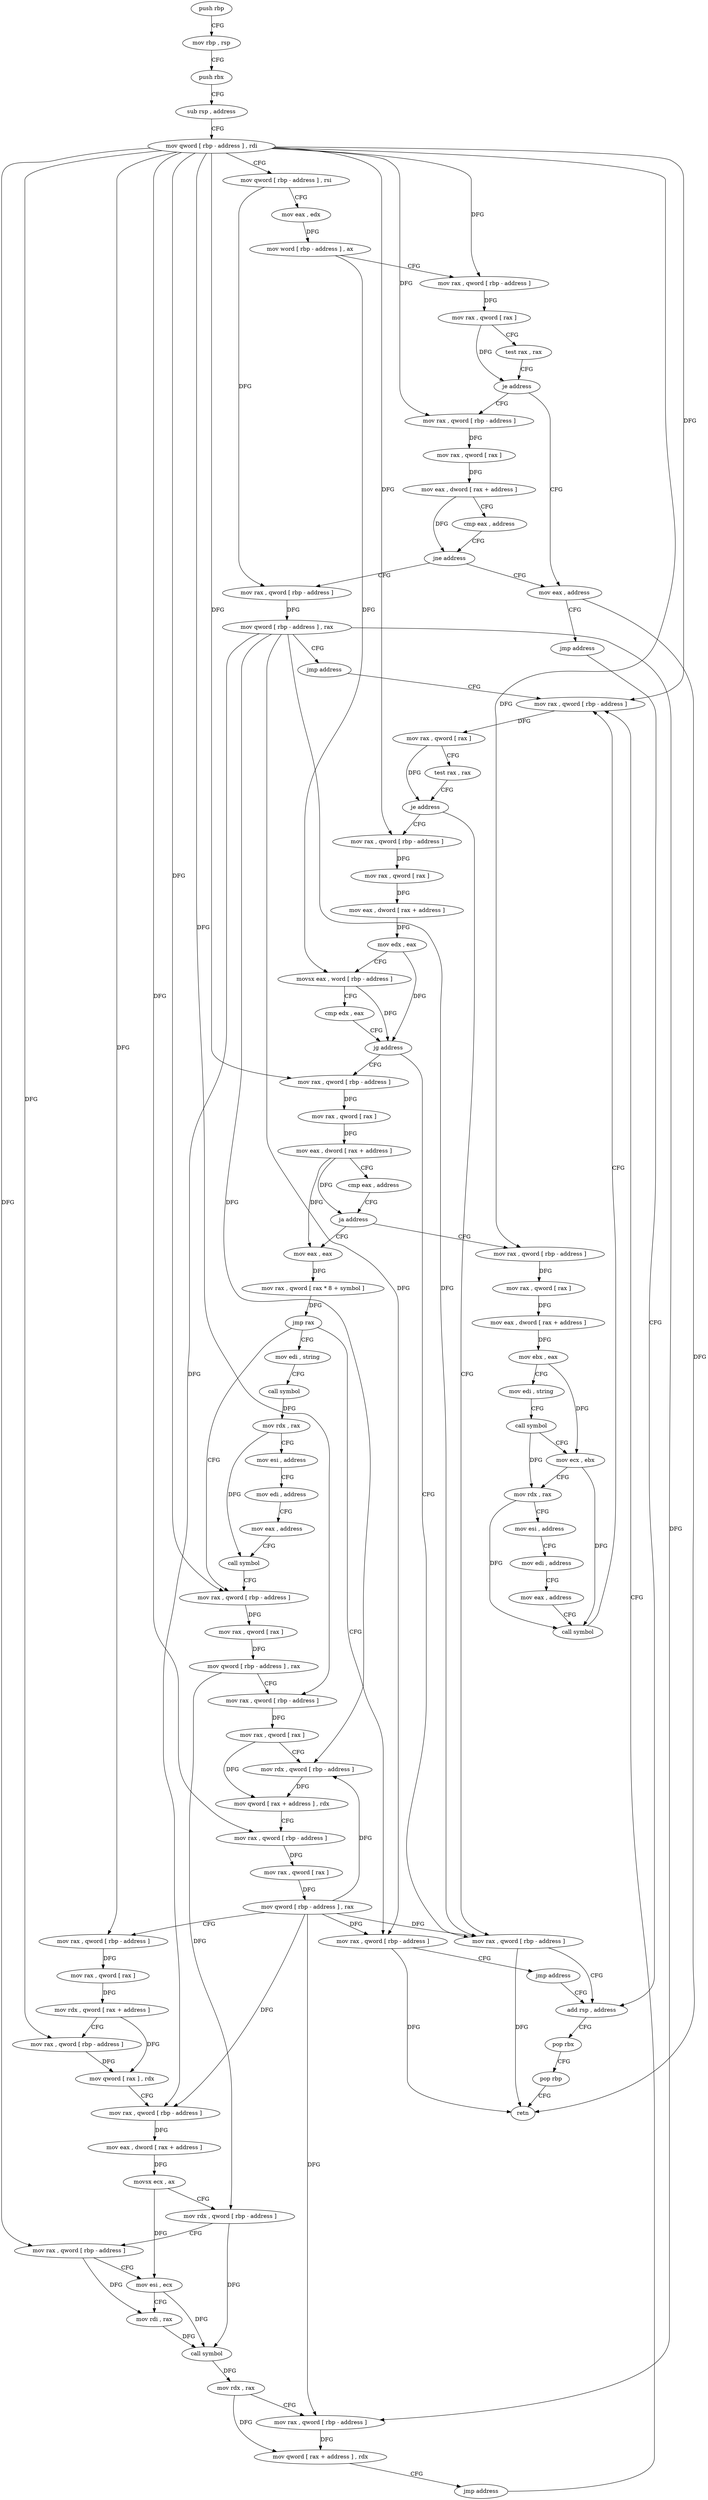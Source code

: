 digraph "func" {
"4226463" [label = "push rbp" ]
"4226464" [label = "mov rbp , rsp" ]
"4226467" [label = "push rbx" ]
"4226468" [label = "sub rsp , address" ]
"4226472" [label = "mov qword [ rbp - address ] , rdi" ]
"4226476" [label = "mov qword [ rbp - address ] , rsi" ]
"4226480" [label = "mov eax , edx" ]
"4226482" [label = "mov word [ rbp - address ] , ax" ]
"4226486" [label = "mov rax , qword [ rbp - address ]" ]
"4226490" [label = "mov rax , qword [ rax ]" ]
"4226493" [label = "test rax , rax" ]
"4226496" [label = "je address" ]
"4226513" [label = "mov eax , address" ]
"4226498" [label = "mov rax , qword [ rbp - address ]" ]
"4226518" [label = "jmp address" ]
"4226798" [label = "add rsp , address" ]
"4226502" [label = "mov rax , qword [ rax ]" ]
"4226505" [label = "mov eax , dword [ rax + address ]" ]
"4226508" [label = "cmp eax , address" ]
"4226511" [label = "jne address" ]
"4226523" [label = "mov rax , qword [ rbp - address ]" ]
"4226802" [label = "pop rbx" ]
"4226803" [label = "pop rbp" ]
"4226804" [label = "retn" ]
"4226527" [label = "mov qword [ rbp - address ] , rax" ]
"4226531" [label = "jmp address" ]
"4226758" [label = "mov rax , qword [ rbp - address ]" ]
"4226762" [label = "mov rax , qword [ rax ]" ]
"4226765" [label = "test rax , rax" ]
"4226768" [label = "je address" ]
"4226794" [label = "mov rax , qword [ rbp - address ]" ]
"4226770" [label = "mov rax , qword [ rbp - address ]" ]
"4226774" [label = "mov rax , qword [ rax ]" ]
"4226777" [label = "mov eax , dword [ rax + address ]" ]
"4226780" [label = "mov edx , eax" ]
"4226782" [label = "movsx eax , word [ rbp - address ]" ]
"4226786" [label = "cmp edx , eax" ]
"4226788" [label = "jg address" ]
"4226536" [label = "mov rax , qword [ rbp - address ]" ]
"4226540" [label = "mov rax , qword [ rax ]" ]
"4226543" [label = "mov eax , dword [ rax + address ]" ]
"4226546" [label = "cmp eax , address" ]
"4226549" [label = "ja address" ]
"4226711" [label = "mov rax , qword [ rbp - address ]" ]
"4226555" [label = "mov eax , eax" ]
"4226715" [label = "mov rax , qword [ rax ]" ]
"4226718" [label = "mov eax , dword [ rax + address ]" ]
"4226721" [label = "mov ebx , eax" ]
"4226723" [label = "mov edi , string" ]
"4226728" [label = "call symbol" ]
"4226733" [label = "mov ecx , ebx" ]
"4226735" [label = "mov rdx , rax" ]
"4226738" [label = "mov esi , address" ]
"4226743" [label = "mov edi , address" ]
"4226748" [label = "mov eax , address" ]
"4226753" [label = "call symbol" ]
"4226557" [label = "mov rax , qword [ rax * 8 + symbol ]" ]
"4226565" [label = "jmp rax" ]
"4226567" [label = "mov edi , string" ]
"4226600" [label = "mov rax , qword [ rbp - address ]" ]
"4226705" [label = "mov rax , qword [ rbp - address ]" ]
"4226572" [label = "call symbol" ]
"4226577" [label = "mov rdx , rax" ]
"4226580" [label = "mov esi , address" ]
"4226585" [label = "mov edi , address" ]
"4226590" [label = "mov eax , address" ]
"4226595" [label = "call symbol" ]
"4226604" [label = "mov rax , qword [ rax ]" ]
"4226607" [label = "mov qword [ rbp - address ] , rax" ]
"4226611" [label = "mov rax , qword [ rbp - address ]" ]
"4226615" [label = "mov rax , qword [ rax ]" ]
"4226618" [label = "mov rdx , qword [ rbp - address ]" ]
"4226622" [label = "mov qword [ rax + address ] , rdx" ]
"4226629" [label = "mov rax , qword [ rbp - address ]" ]
"4226633" [label = "mov rax , qword [ rax ]" ]
"4226636" [label = "mov qword [ rbp - address ] , rax" ]
"4226640" [label = "mov rax , qword [ rbp - address ]" ]
"4226644" [label = "mov rax , qword [ rax ]" ]
"4226647" [label = "mov rdx , qword [ rax + address ]" ]
"4226654" [label = "mov rax , qword [ rbp - address ]" ]
"4226658" [label = "mov qword [ rax ] , rdx" ]
"4226661" [label = "mov rax , qword [ rbp - address ]" ]
"4226665" [label = "mov eax , dword [ rax + address ]" ]
"4226668" [label = "movsx ecx , ax" ]
"4226671" [label = "mov rdx , qword [ rbp - address ]" ]
"4226675" [label = "mov rax , qword [ rbp - address ]" ]
"4226679" [label = "mov esi , ecx" ]
"4226681" [label = "mov rdi , rax" ]
"4226684" [label = "call symbol" ]
"4226689" [label = "mov rdx , rax" ]
"4226692" [label = "mov rax , qword [ rbp - address ]" ]
"4226696" [label = "mov qword [ rax + address ] , rdx" ]
"4226703" [label = "jmp address" ]
"4226709" [label = "jmp address" ]
"4226463" -> "4226464" [ label = "CFG" ]
"4226464" -> "4226467" [ label = "CFG" ]
"4226467" -> "4226468" [ label = "CFG" ]
"4226468" -> "4226472" [ label = "CFG" ]
"4226472" -> "4226476" [ label = "CFG" ]
"4226472" -> "4226486" [ label = "DFG" ]
"4226472" -> "4226498" [ label = "DFG" ]
"4226472" -> "4226758" [ label = "DFG" ]
"4226472" -> "4226770" [ label = "DFG" ]
"4226472" -> "4226536" [ label = "DFG" ]
"4226472" -> "4226711" [ label = "DFG" ]
"4226472" -> "4226600" [ label = "DFG" ]
"4226472" -> "4226611" [ label = "DFG" ]
"4226472" -> "4226629" [ label = "DFG" ]
"4226472" -> "4226640" [ label = "DFG" ]
"4226472" -> "4226654" [ label = "DFG" ]
"4226472" -> "4226675" [ label = "DFG" ]
"4226476" -> "4226480" [ label = "CFG" ]
"4226476" -> "4226523" [ label = "DFG" ]
"4226480" -> "4226482" [ label = "DFG" ]
"4226482" -> "4226486" [ label = "CFG" ]
"4226482" -> "4226782" [ label = "DFG" ]
"4226486" -> "4226490" [ label = "DFG" ]
"4226490" -> "4226493" [ label = "CFG" ]
"4226490" -> "4226496" [ label = "DFG" ]
"4226493" -> "4226496" [ label = "CFG" ]
"4226496" -> "4226513" [ label = "CFG" ]
"4226496" -> "4226498" [ label = "CFG" ]
"4226513" -> "4226518" [ label = "CFG" ]
"4226513" -> "4226804" [ label = "DFG" ]
"4226498" -> "4226502" [ label = "DFG" ]
"4226518" -> "4226798" [ label = "CFG" ]
"4226798" -> "4226802" [ label = "CFG" ]
"4226502" -> "4226505" [ label = "DFG" ]
"4226505" -> "4226508" [ label = "CFG" ]
"4226505" -> "4226511" [ label = "DFG" ]
"4226508" -> "4226511" [ label = "CFG" ]
"4226511" -> "4226523" [ label = "CFG" ]
"4226511" -> "4226513" [ label = "CFG" ]
"4226523" -> "4226527" [ label = "DFG" ]
"4226802" -> "4226803" [ label = "CFG" ]
"4226803" -> "4226804" [ label = "CFG" ]
"4226527" -> "4226531" [ label = "CFG" ]
"4226527" -> "4226794" [ label = "DFG" ]
"4226527" -> "4226618" [ label = "DFG" ]
"4226527" -> "4226661" [ label = "DFG" ]
"4226527" -> "4226692" [ label = "DFG" ]
"4226527" -> "4226705" [ label = "DFG" ]
"4226531" -> "4226758" [ label = "CFG" ]
"4226758" -> "4226762" [ label = "DFG" ]
"4226762" -> "4226765" [ label = "CFG" ]
"4226762" -> "4226768" [ label = "DFG" ]
"4226765" -> "4226768" [ label = "CFG" ]
"4226768" -> "4226794" [ label = "CFG" ]
"4226768" -> "4226770" [ label = "CFG" ]
"4226794" -> "4226798" [ label = "CFG" ]
"4226794" -> "4226804" [ label = "DFG" ]
"4226770" -> "4226774" [ label = "DFG" ]
"4226774" -> "4226777" [ label = "DFG" ]
"4226777" -> "4226780" [ label = "DFG" ]
"4226780" -> "4226782" [ label = "CFG" ]
"4226780" -> "4226788" [ label = "DFG" ]
"4226782" -> "4226786" [ label = "CFG" ]
"4226782" -> "4226788" [ label = "DFG" ]
"4226786" -> "4226788" [ label = "CFG" ]
"4226788" -> "4226536" [ label = "CFG" ]
"4226788" -> "4226794" [ label = "CFG" ]
"4226536" -> "4226540" [ label = "DFG" ]
"4226540" -> "4226543" [ label = "DFG" ]
"4226543" -> "4226546" [ label = "CFG" ]
"4226543" -> "4226549" [ label = "DFG" ]
"4226543" -> "4226555" [ label = "DFG" ]
"4226546" -> "4226549" [ label = "CFG" ]
"4226549" -> "4226711" [ label = "CFG" ]
"4226549" -> "4226555" [ label = "CFG" ]
"4226711" -> "4226715" [ label = "DFG" ]
"4226555" -> "4226557" [ label = "DFG" ]
"4226715" -> "4226718" [ label = "DFG" ]
"4226718" -> "4226721" [ label = "DFG" ]
"4226721" -> "4226723" [ label = "CFG" ]
"4226721" -> "4226733" [ label = "DFG" ]
"4226723" -> "4226728" [ label = "CFG" ]
"4226728" -> "4226733" [ label = "CFG" ]
"4226728" -> "4226735" [ label = "DFG" ]
"4226733" -> "4226735" [ label = "CFG" ]
"4226733" -> "4226753" [ label = "DFG" ]
"4226735" -> "4226738" [ label = "CFG" ]
"4226735" -> "4226753" [ label = "DFG" ]
"4226738" -> "4226743" [ label = "CFG" ]
"4226743" -> "4226748" [ label = "CFG" ]
"4226748" -> "4226753" [ label = "CFG" ]
"4226753" -> "4226758" [ label = "CFG" ]
"4226557" -> "4226565" [ label = "DFG" ]
"4226565" -> "4226567" [ label = "CFG" ]
"4226565" -> "4226600" [ label = "CFG" ]
"4226565" -> "4226705" [ label = "CFG" ]
"4226567" -> "4226572" [ label = "CFG" ]
"4226600" -> "4226604" [ label = "DFG" ]
"4226705" -> "4226709" [ label = "CFG" ]
"4226705" -> "4226804" [ label = "DFG" ]
"4226572" -> "4226577" [ label = "DFG" ]
"4226577" -> "4226580" [ label = "CFG" ]
"4226577" -> "4226595" [ label = "DFG" ]
"4226580" -> "4226585" [ label = "CFG" ]
"4226585" -> "4226590" [ label = "CFG" ]
"4226590" -> "4226595" [ label = "CFG" ]
"4226595" -> "4226600" [ label = "CFG" ]
"4226604" -> "4226607" [ label = "DFG" ]
"4226607" -> "4226611" [ label = "CFG" ]
"4226607" -> "4226671" [ label = "DFG" ]
"4226611" -> "4226615" [ label = "DFG" ]
"4226615" -> "4226618" [ label = "CFG" ]
"4226615" -> "4226622" [ label = "DFG" ]
"4226618" -> "4226622" [ label = "DFG" ]
"4226622" -> "4226629" [ label = "CFG" ]
"4226629" -> "4226633" [ label = "DFG" ]
"4226633" -> "4226636" [ label = "DFG" ]
"4226636" -> "4226640" [ label = "CFG" ]
"4226636" -> "4226794" [ label = "DFG" ]
"4226636" -> "4226618" [ label = "DFG" ]
"4226636" -> "4226661" [ label = "DFG" ]
"4226636" -> "4226692" [ label = "DFG" ]
"4226636" -> "4226705" [ label = "DFG" ]
"4226640" -> "4226644" [ label = "DFG" ]
"4226644" -> "4226647" [ label = "DFG" ]
"4226647" -> "4226654" [ label = "CFG" ]
"4226647" -> "4226658" [ label = "DFG" ]
"4226654" -> "4226658" [ label = "DFG" ]
"4226658" -> "4226661" [ label = "CFG" ]
"4226661" -> "4226665" [ label = "DFG" ]
"4226665" -> "4226668" [ label = "DFG" ]
"4226668" -> "4226671" [ label = "CFG" ]
"4226668" -> "4226679" [ label = "DFG" ]
"4226671" -> "4226675" [ label = "CFG" ]
"4226671" -> "4226684" [ label = "DFG" ]
"4226675" -> "4226679" [ label = "CFG" ]
"4226675" -> "4226681" [ label = "DFG" ]
"4226679" -> "4226681" [ label = "CFG" ]
"4226679" -> "4226684" [ label = "DFG" ]
"4226681" -> "4226684" [ label = "DFG" ]
"4226684" -> "4226689" [ label = "DFG" ]
"4226689" -> "4226692" [ label = "CFG" ]
"4226689" -> "4226696" [ label = "DFG" ]
"4226692" -> "4226696" [ label = "DFG" ]
"4226696" -> "4226703" [ label = "CFG" ]
"4226703" -> "4226758" [ label = "CFG" ]
"4226709" -> "4226798" [ label = "CFG" ]
}
